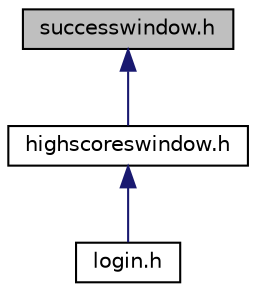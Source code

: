 digraph "successwindow.h"
{
  edge [fontname="Helvetica",fontsize="10",labelfontname="Helvetica",labelfontsize="10"];
  node [fontname="Helvetica",fontsize="10",shape=record];
  Node4 [label="successwindow.h",height=0.2,width=0.4,color="black", fillcolor="grey75", style="filled", fontcolor="black"];
  Node4 -> Node5 [dir="back",color="midnightblue",fontsize="10",style="solid",fontname="Helvetica"];
  Node5 [label="highscoreswindow.h",height=0.2,width=0.4,color="black", fillcolor="white", style="filled",URL="$highscoreswindow_8h.html",tooltip="highscoresWindow::highscoresWindow constructor "];
  Node5 -> Node6 [dir="back",color="midnightblue",fontsize="10",style="solid",fontname="Helvetica"];
  Node6 [label="login.h",height=0.2,width=0.4,color="black", fillcolor="white", style="filled",URL="$login_8h.html",tooltip="login::login, login window adds the widgets, layout and connections "];
}
